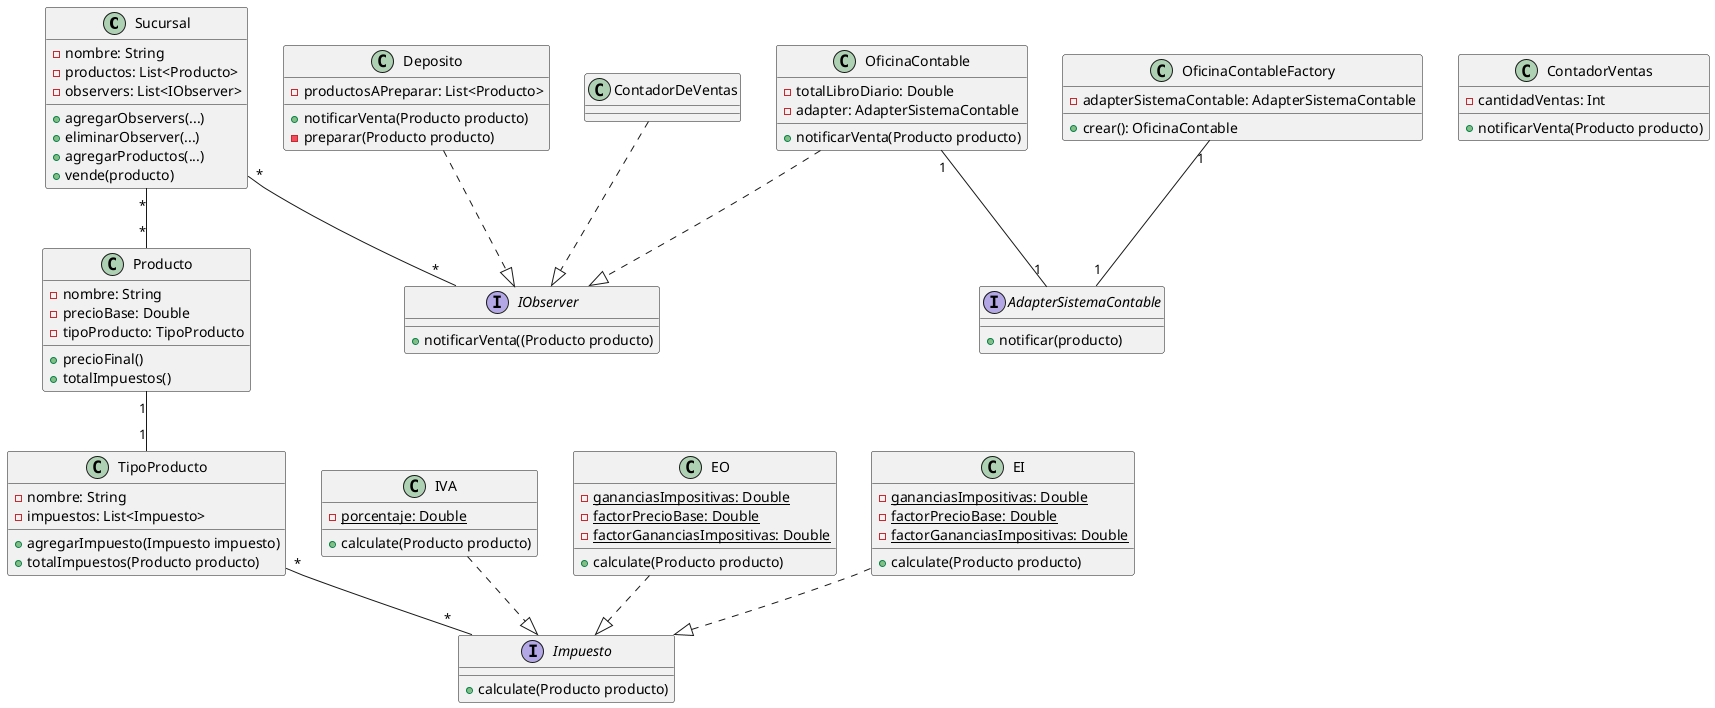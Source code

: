 @startuml
Class Sucursal{
 - nombre: String
  - productos: List<Producto>
  - observers: List<IObserver>
  + agregarObservers(...)
  + eliminarObserver(...)
  + agregarProductos(...)
  + vende(producto)
}
Class Producto{
 - nombre: String
 - precioBase: Double
 - tipoProducto: TipoProducto
 + precioFinal()
 + totalImpuestos()
}

class TipoProducto{
 - nombre: String
 - impuestos: List<Impuesto>
 + agregarImpuesto(Impuesto impuesto)
 + totalImpuestos(Producto producto)
}

interface IObserver{
 + notificarVenta((Producto producto)
}

class OficinaContable{
 - totalLibroDiario: Double
 - adapter: AdapterSistemaContable
 + notificarVenta(Producto producto)
}

class Deposito{
 - productosAPreparar: List<Producto>
 + notificarVenta(Producto producto)
 - preparar(Producto producto)
}

class ContadorVentas{
 - cantidadVentas: Int
 + notificarVenta(Producto producto)
}

interface Impuesto {
 + calculate(Producto producto)
}

class IVA {
  - {static} porcentaje: Double
  + calculate(Producto producto)
}

class EO {
  - {static} gananciasImpositivas: Double
  - {static} factorPrecioBase: Double
  - {static} factorGananciasImpositivas: Double
  + calculate(Producto producto)
}

class EI {
  - {static} gananciasImpositivas: Double
  - {static} factorPrecioBase: Double
  - {static} factorGananciasImpositivas: Double
  + calculate(Producto producto)
}

interface AdapterSistemaContable {
  + notificar(producto)
}

class OficinaContableFactory {
  - adapterSistemaContable: AdapterSistemaContable
  + crear(): OficinaContable
}

' Relaciones
Sucursal "*" -- "*" Producto
Sucursal "*" -- "*" IObserver
Producto "1" -- "1" TipoProducto
TipoProducto "*" -- "*" Impuesto
OficinaContable ..|> IObserver
Deposito ..|> IObserver
ContadorDeVentas ..|> IObserver
IVA ..|> Impuesto
EO ..|> Impuesto
EI ..|> Impuesto
OficinaContable "1" -- "1" AdapterSistemaContable
OficinaContableFactory "1" -- "1" AdapterSistemaContable

@enduml